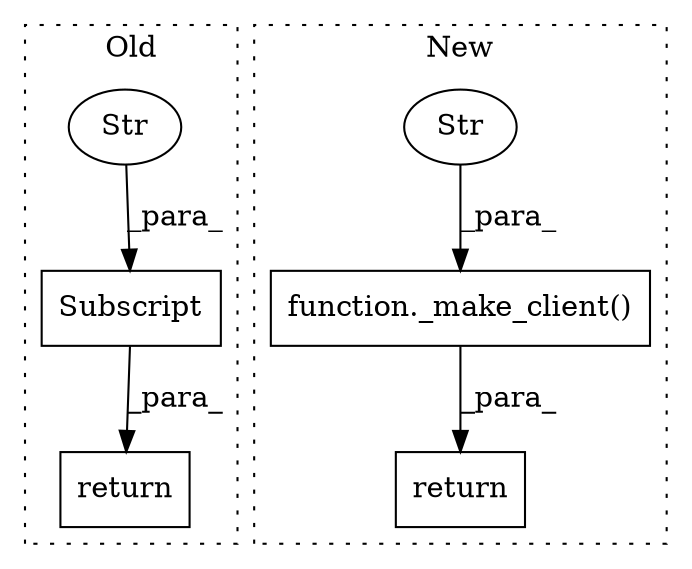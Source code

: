 digraph G {
subgraph cluster0 {
1 [label="return" a="93" s="4429" l="7" shape="box"];
4 [label="Subscript" a="63" s="4436,0" l="24,0" shape="box"];
5 [label="Str" a="66" s="4454" l="5" shape="ellipse"];
label = "Old";
style="dotted";
}
subgraph cluster1 {
2 [label="function._make_client()" a="75" s="4333,4376" l="13,1" shape="box"];
3 [label="Str" a="66" s="4363" l="5" shape="ellipse"];
6 [label="return" a="93" s="4326" l="7" shape="box"];
label = "New";
style="dotted";
}
2 -> 6 [label="_para_"];
3 -> 2 [label="_para_"];
4 -> 1 [label="_para_"];
5 -> 4 [label="_para_"];
}